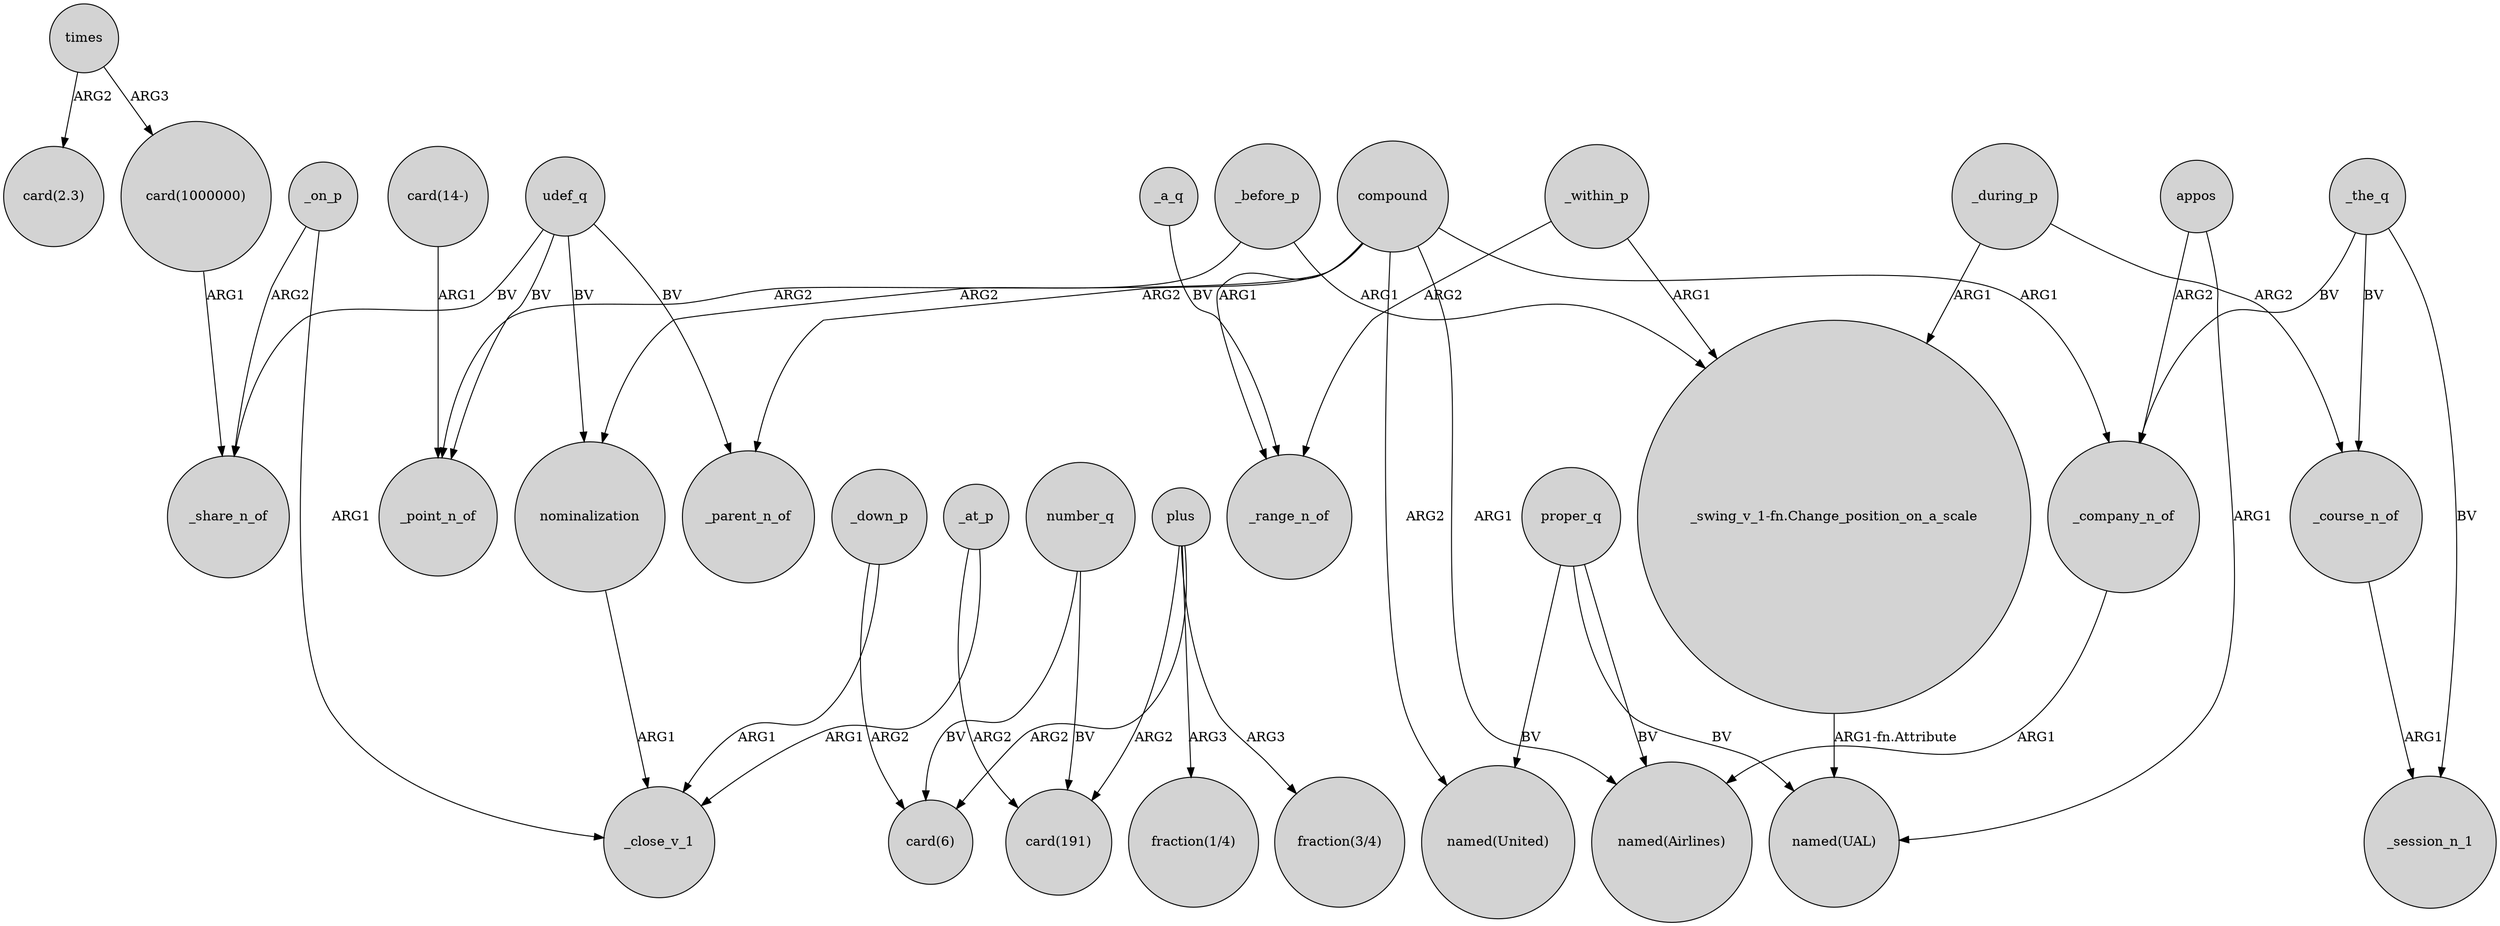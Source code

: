 digraph {
	node [shape=circle style=filled]
	times -> "card(2.3)" [label=ARG2]
	compound -> "named(Airlines)" [label=ARG1]
	plus -> "card(191)" [label=ARG2]
	compound -> "named(United)" [label=ARG2]
	_before_p -> nominalization [label=ARG2]
	_within_p -> "_swing_v_1-fn.Change_position_on_a_scale" [label=ARG1]
	_the_q -> _session_n_1 [label=BV]
	_at_p -> _close_v_1 [label=ARG1]
	compound -> _point_n_of [label=ARG2]
	_during_p -> "_swing_v_1-fn.Change_position_on_a_scale" [label=ARG1]
	_the_q -> _course_n_of [label=BV]
	"card(14-)" -> _point_n_of [label=ARG1]
	udef_q -> nominalization [label=BV]
	times -> "card(1000000)" [label=ARG3]
	compound -> _company_n_of [label=ARG1]
	_at_p -> "card(191)" [label=ARG2]
	_down_p -> _close_v_1 [label=ARG1]
	number_q -> "card(6)" [label=BV]
	plus -> "card(6)" [label=ARG2]
	proper_q -> "named(Airlines)" [label=BV]
	compound -> _parent_n_of [label=ARG2]
	_within_p -> _range_n_of [label=ARG2]
	_course_n_of -> _session_n_1 [label=ARG1]
	compound -> _range_n_of [label=ARG1]
	proper_q -> "named(UAL)" [label=BV]
	_company_n_of -> "named(Airlines)" [label=ARG1]
	"_swing_v_1-fn.Change_position_on_a_scale" -> "named(UAL)" [label="ARG1-fn.Attribute"]
	nominalization -> _close_v_1 [label=ARG1]
	udef_q -> _share_n_of [label=BV]
	_down_p -> "card(6)" [label=ARG2]
	proper_q -> "named(United)" [label=BV]
	appos -> "named(UAL)" [label=ARG1]
	_on_p -> _close_v_1 [label=ARG1]
	"card(1000000)" -> _share_n_of [label=ARG1]
	number_q -> "card(191)" [label=BV]
	appos -> _company_n_of [label=ARG2]
	plus -> "fraction(1/4)" [label=ARG3]
	_a_q -> _range_n_of [label=BV]
	plus -> "fraction(3/4)" [label=ARG3]
	udef_q -> _point_n_of [label=BV]
	udef_q -> _parent_n_of [label=BV]
	_before_p -> "_swing_v_1-fn.Change_position_on_a_scale" [label=ARG1]
	_the_q -> _company_n_of [label=BV]
	_during_p -> _course_n_of [label=ARG2]
	_on_p -> _share_n_of [label=ARG2]
}
